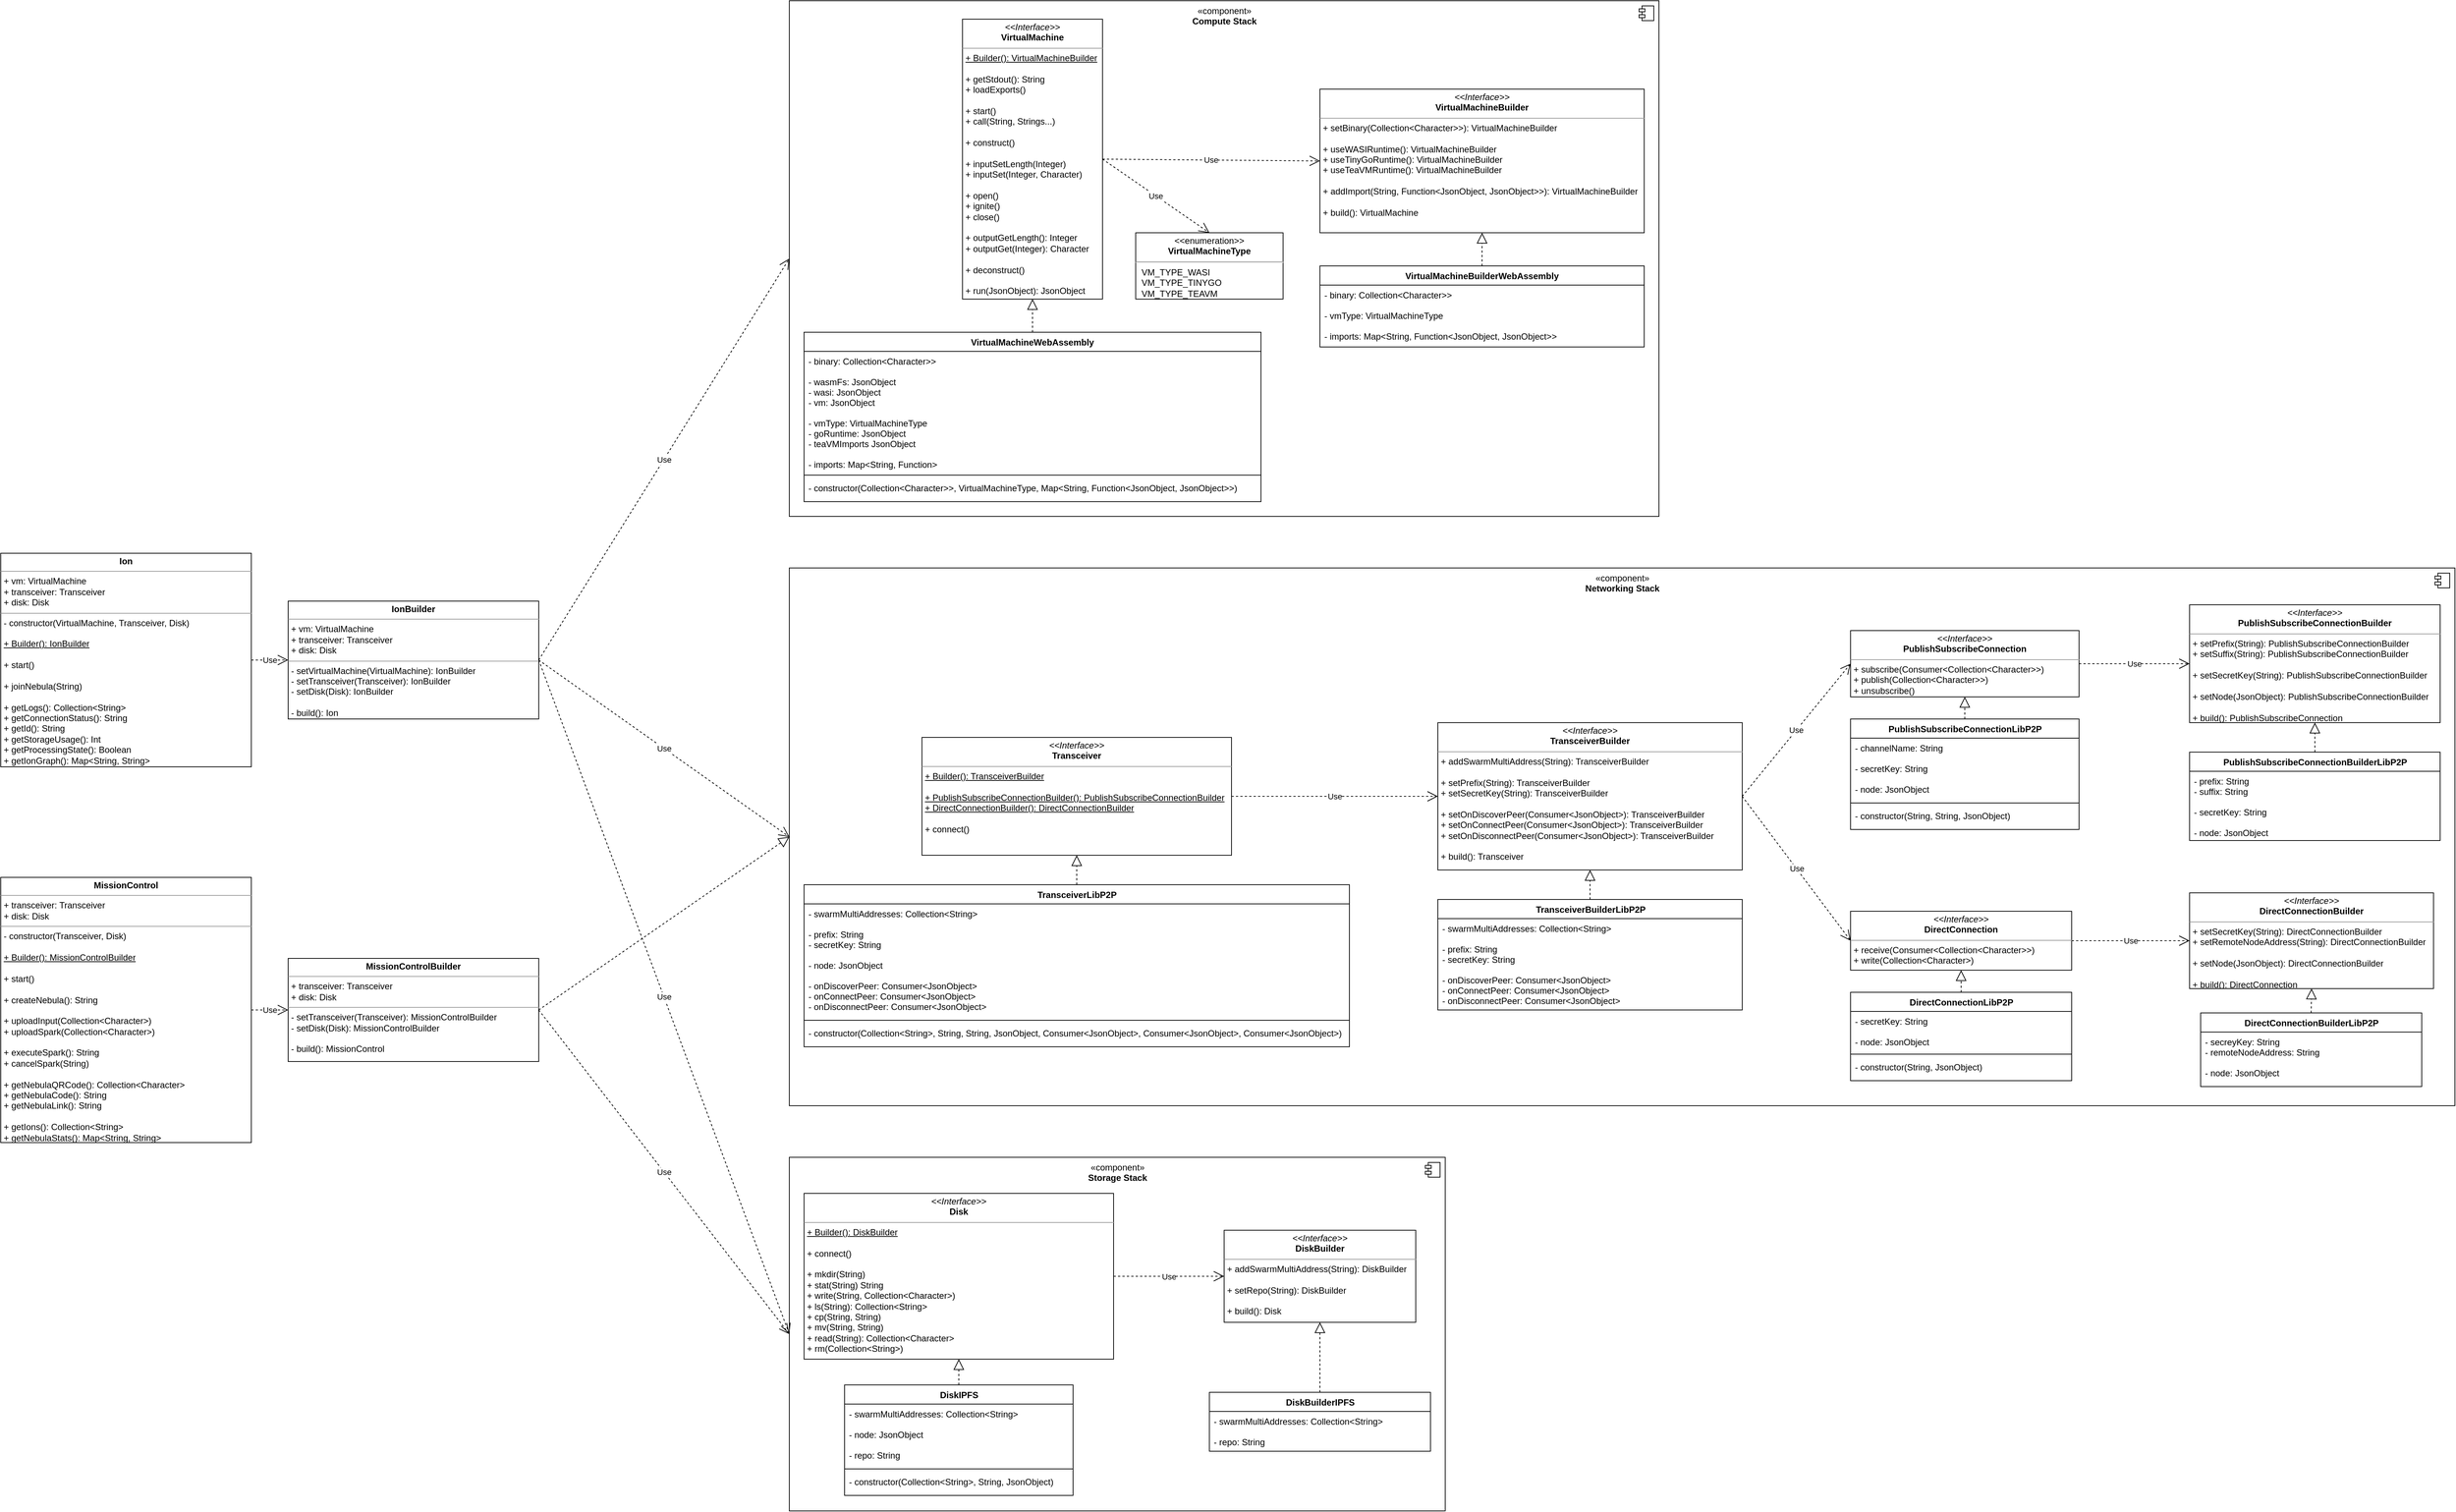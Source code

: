 <mxfile version="13.8.6" type="device"><diagram id="bxH1x16QM47CQoJwGR7G" name="Page-1"><mxGraphModel dx="7603" dy="4397" grid="1" gridSize="10" guides="1" tooltips="1" connect="1" arrows="1" fold="1" page="1" pageScale="1" pageWidth="850" pageHeight="1100" math="0" shadow="0"><root><mxCell id="0"/><mxCell id="1" parent="0"/><mxCell id="uxuMhsmiZuIc-8UbaORl-2" value="asdfasdfasdfasdfasdfasdfasdfasdfasdfasdf" style="rounded=0;whiteSpace=wrap;html=1;" parent="1" vertex="1"><mxGeometry x="-301" y="-560" width="120" height="60" as="geometry"/></mxCell><mxCell id="uxuMhsmiZuIc-8UbaORl-3" value="asdfasdf" style="rounded=0;whiteSpace=wrap;html=1;" parent="1" vertex="1"><mxGeometry x="-341" y="-750" width="120" height="60" as="geometry"/></mxCell><mxCell id="N4ybzDqDSbVhJDPgrWSB-1" value="«component»&lt;br&gt;&lt;b&gt;Storage Stack&lt;/b&gt;" style="html=1;dropTarget=0;verticalAlign=top;" parent="1" vertex="1"><mxGeometry x="-591" y="530" width="890" height="480" as="geometry"/></mxCell><mxCell id="N4ybzDqDSbVhJDPgrWSB-2" value="" style="shape=component;jettyWidth=8;jettyHeight=4;" parent="N4ybzDqDSbVhJDPgrWSB-1" vertex="1"><mxGeometry x="1" width="20" height="20" relative="1" as="geometry"><mxPoint x="-27" y="7" as="offset"/></mxGeometry></mxCell><mxCell id="N4ybzDqDSbVhJDPgrWSB-3" value="«component»&lt;br&gt;&lt;b&gt;Networking Stack&lt;/b&gt;" style="html=1;dropTarget=0;verticalAlign=top;" parent="1" vertex="1"><mxGeometry x="-591" y="-270" width="2260" height="730" as="geometry"/></mxCell><mxCell id="N4ybzDqDSbVhJDPgrWSB-4" value="" style="shape=component;jettyWidth=8;jettyHeight=4;" parent="N4ybzDqDSbVhJDPgrWSB-3" vertex="1"><mxGeometry x="1" width="20" height="20" relative="1" as="geometry"><mxPoint x="-27" y="7" as="offset"/></mxGeometry></mxCell><mxCell id="N4ybzDqDSbVhJDPgrWSB-5" value="&lt;p style=&quot;margin: 0px ; margin-top: 4px ; text-align: center&quot;&gt;&lt;i&gt;&amp;lt;&amp;lt;Interface&amp;gt;&amp;gt;&lt;/i&gt;&lt;br&gt;&lt;b&gt;DirectConnection&lt;/b&gt;&lt;/p&gt;&lt;hr size=&quot;1&quot;&gt;&lt;p style=&quot;margin: 0px ; margin-left: 4px&quot;&gt;+ receive(Consumer&amp;lt;Collection&amp;lt;Character&amp;gt;&amp;gt;)&lt;br&gt;&lt;/p&gt;&lt;p style=&quot;margin: 0px ; margin-left: 4px&quot;&gt;+ write(Collection&amp;lt;Character&amp;gt;)&lt;/p&gt;" style="verticalAlign=top;align=left;overflow=fill;fontSize=12;fontFamily=Helvetica;html=1;" parent="1" vertex="1"><mxGeometry x="849" y="196" width="300" height="80" as="geometry"/></mxCell><mxCell id="N4ybzDqDSbVhJDPgrWSB-6" value="" style="endArrow=block;dashed=1;endFill=0;endSize=12;html=1;entryX=0.5;entryY=1;entryDx=0;entryDy=0;exitX=0.5;exitY=0;exitDx=0;exitDy=0;" parent="1" source="N4ybzDqDSbVhJDPgrWSB-59" target="N4ybzDqDSbVhJDPgrWSB-5" edge="1"><mxGeometry width="160" relative="1" as="geometry"><mxPoint x="749" y="345" as="sourcePoint"/><mxPoint x="909" y="345" as="targetPoint"/></mxGeometry></mxCell><mxCell id="N4ybzDqDSbVhJDPgrWSB-7" value="&lt;p style=&quot;margin: 0px ; margin-top: 4px ; text-align: center&quot;&gt;&lt;i&gt;&amp;lt;&amp;lt;Interface&amp;gt;&amp;gt;&lt;/i&gt;&lt;br&gt;&lt;b&gt;DirectConnectionBuilder&lt;/b&gt;&lt;/p&gt;&lt;hr size=&quot;1&quot;&gt;&lt;p style=&quot;margin: 0px ; margin-left: 4px&quot;&gt;+ setSecretKey(String): DirectConnectionBuilder&lt;/p&gt;&lt;p style=&quot;margin: 0px 0px 0px 4px&quot;&gt;+ setRemoteNodeAddress(String): DirectConnectionBuilder&lt;/p&gt;&lt;p style=&quot;margin: 0px ; margin-left: 4px&quot;&gt;&lt;br&gt;&lt;/p&gt;&lt;p style=&quot;margin: 0px ; margin-left: 4px&quot;&gt;+ setNode(JsonObject): DirectConnectionBuilder&lt;/p&gt;&lt;p style=&quot;margin: 0px ; margin-left: 4px&quot;&gt;&lt;br&gt;&lt;/p&gt;&lt;p style=&quot;margin: 0px ; margin-left: 4px&quot;&gt;+ build(): DirectConnection&lt;/p&gt;" style="verticalAlign=top;align=left;overflow=fill;fontSize=12;fontFamily=Helvetica;html=1;" parent="1" vertex="1"><mxGeometry x="1309" y="171" width="331" height="130" as="geometry"/></mxCell><mxCell id="N4ybzDqDSbVhJDPgrWSB-8" value="" style="endArrow=block;dashed=1;endFill=0;endSize=12;html=1;entryX=0.5;entryY=1;entryDx=0;entryDy=0;exitX=0.5;exitY=0;exitDx=0;exitDy=0;" parent="1" source="N4ybzDqDSbVhJDPgrWSB-63" target="N4ybzDqDSbVhJDPgrWSB-7" edge="1"><mxGeometry width="160" relative="1" as="geometry"><mxPoint x="1059" y="345" as="sourcePoint"/><mxPoint x="1219" y="345" as="targetPoint"/></mxGeometry></mxCell><mxCell id="N4ybzDqDSbVhJDPgrWSB-9" value="&lt;p style=&quot;margin: 0px ; margin-top: 4px ; text-align: center&quot;&gt;&lt;i&gt;&amp;lt;&amp;lt;Interface&amp;gt;&amp;gt;&lt;/i&gt;&lt;br&gt;&lt;b&gt;PublishSubscribeConnection&lt;/b&gt;&lt;/p&gt;&lt;hr size=&quot;1&quot;&gt;&lt;p style=&quot;margin: 0px ; margin-left: 4px&quot;&gt;+ subscribe(Consumer&amp;lt;Collection&amp;lt;Character&amp;gt;&amp;gt;)&lt;/p&gt;&lt;p style=&quot;margin: 0px ; margin-left: 4px&quot;&gt;+ publish(Collection&amp;lt;Character&amp;gt;&amp;gt;)&lt;/p&gt;&lt;p style=&quot;margin: 0px ; margin-left: 4px&quot;&gt;+ unsubscribe()&lt;/p&gt;" style="verticalAlign=top;align=left;overflow=fill;fontSize=12;fontFamily=Helvetica;html=1;" parent="1" vertex="1"><mxGeometry x="849" y="-185" width="310" height="90" as="geometry"/></mxCell><mxCell id="N4ybzDqDSbVhJDPgrWSB-10" value="" style="endArrow=block;dashed=1;endFill=0;endSize=12;html=1;entryX=0.5;entryY=1;entryDx=0;entryDy=0;exitX=0.5;exitY=0;exitDx=0;exitDy=0;" parent="1" source="N4ybzDqDSbVhJDPgrWSB-55" target="N4ybzDqDSbVhJDPgrWSB-9" edge="1"><mxGeometry width="160" relative="1" as="geometry"><mxPoint x="829" y="155" as="sourcePoint"/><mxPoint x="989" y="155" as="targetPoint"/></mxGeometry></mxCell><mxCell id="N4ybzDqDSbVhJDPgrWSB-11" value="&lt;p style=&quot;margin: 0px ; margin-top: 4px ; text-align: center&quot;&gt;&lt;i&gt;&amp;lt;&amp;lt;Interface&amp;gt;&amp;gt;&lt;/i&gt;&lt;br&gt;&lt;b&gt;PublishSubscribeConnectionBuilder&lt;/b&gt;&lt;/p&gt;&lt;hr size=&quot;1&quot;&gt;&lt;p style=&quot;margin: 0px ; margin-left: 4px&quot;&gt;+ setPrefix(String): PublishSubscribeConnectionBuilder&lt;/p&gt;&lt;p style=&quot;margin: 0px ; margin-left: 4px&quot;&gt;+ setSuffix(String): PublishSubscribeConnectionBuilder&lt;/p&gt;&lt;p style=&quot;margin: 0px ; margin-left: 4px&quot;&gt;&lt;br&gt;&lt;/p&gt;&lt;p style=&quot;margin: 0px ; margin-left: 4px&quot;&gt;+ setSecretKey(String): PublishSubscribeConnectionBuilder&lt;/p&gt;&lt;p style=&quot;margin: 0px ; margin-left: 4px&quot;&gt;&lt;br&gt;&lt;/p&gt;&lt;p style=&quot;margin: 0px ; margin-left: 4px&quot;&gt;+ setNode(JsonObject): PublishSubscribeConnectionBuilder&lt;/p&gt;&lt;p style=&quot;margin: 0px ; margin-left: 4px&quot;&gt;&lt;br&gt;&lt;/p&gt;&lt;p style=&quot;margin: 0px ; margin-left: 4px&quot;&gt;+ build(): PublishSubscribeConnection&lt;/p&gt;" style="verticalAlign=top;align=left;overflow=fill;fontSize=12;fontFamily=Helvetica;html=1;" parent="1" vertex="1"><mxGeometry x="1309" y="-220" width="340" height="160" as="geometry"/></mxCell><mxCell id="N4ybzDqDSbVhJDPgrWSB-12" value="" style="endArrow=block;dashed=1;endFill=0;endSize=12;html=1;entryX=0.5;entryY=1;entryDx=0;entryDy=0;exitX=0.5;exitY=0;exitDx=0;exitDy=0;" parent="1" source="N4ybzDqDSbVhJDPgrWSB-53" target="N4ybzDqDSbVhJDPgrWSB-11" edge="1"><mxGeometry width="160" relative="1" as="geometry"><mxPoint x="1244" y="135" as="sourcePoint"/><mxPoint x="1404" y="135" as="targetPoint"/></mxGeometry></mxCell><mxCell id="N4ybzDqDSbVhJDPgrWSB-13" value="&lt;p style=&quot;margin: 0px ; margin-top: 4px ; text-align: center&quot;&gt;&lt;i&gt;&amp;lt;&amp;lt;Interface&amp;gt;&amp;gt;&lt;/i&gt;&lt;br&gt;&lt;b&gt;TransceiverBuilder&lt;/b&gt;&lt;/p&gt;&lt;hr size=&quot;1&quot;&gt;&lt;p style=&quot;margin: 0px ; margin-left: 4px&quot;&gt;+ addSwarmMultiAddress(String): TransceiverBuilder&lt;br style=&quot;padding: 0px ; margin: 0px&quot;&gt;&lt;br style=&quot;padding: 0px ; margin: 0px&quot;&gt;+ setPrefix(String): TransceiverBuilder&lt;br style=&quot;padding: 0px ; margin: 0px&quot;&gt;+ setSecretKey(String): TransceiverBuilder&lt;br style=&quot;padding: 0px ; margin: 0px&quot;&gt;&lt;br style=&quot;padding: 0px ; margin: 0px&quot;&gt;+ setOnDiscoverPeer(Consumer&amp;lt;JsonObject&amp;gt;): TransceiverBuilder&lt;br style=&quot;padding: 0px ; margin: 0px&quot;&gt;+ setOnConnectPeer(Consumer&amp;lt;JsonObject&amp;gt;): TransceiverBuilder&lt;br style=&quot;padding: 0px ; margin: 0px&quot;&gt;+ setOnDisconnectPeer(Consumer&amp;lt;JsonObject&amp;gt;): TransceiverBuilder&lt;br style=&quot;padding: 0px ; margin: 0px&quot;&gt;&lt;br style=&quot;padding: 0px ; margin: 0px&quot;&gt;+ build(): Transceiver&lt;br&gt;&lt;/p&gt;" style="verticalAlign=top;align=left;overflow=fill;fontSize=12;fontFamily=Helvetica;html=1;" parent="1" vertex="1"><mxGeometry x="289" y="-60" width="413" height="200" as="geometry"/></mxCell><mxCell id="N4ybzDqDSbVhJDPgrWSB-14" value="&lt;p style=&quot;margin: 0px ; margin-top: 4px ; text-align: center&quot;&gt;&lt;i&gt;&amp;lt;&amp;lt;Interface&amp;gt;&amp;gt;&lt;/i&gt;&lt;br&gt;&lt;b&gt;Transceiver&lt;/b&gt;&lt;/p&gt;&lt;hr size=&quot;1&quot;&gt;&lt;p style=&quot;margin: 0px ; margin-left: 4px&quot;&gt;&lt;u&gt;+ Builder(): TransceiverBuilder&lt;br&gt;&lt;br&gt;+ PublishSubscribeConnectionBuilder(): PublishSubscribeConnectionBuilder&lt;br&gt;&lt;/u&gt;&lt;u&gt;+ DirectConnectionBuilder(): DirectConnectionBuilder&lt;br&gt;&lt;/u&gt;&lt;br&gt;+ connect()&lt;br&gt;&lt;/p&gt;" style="verticalAlign=top;align=left;overflow=fill;fontSize=12;fontFamily=Helvetica;html=1;" parent="1" vertex="1"><mxGeometry x="-411" y="-40" width="420" height="160" as="geometry"/></mxCell><mxCell id="N4ybzDqDSbVhJDPgrWSB-15" value="&lt;p style=&quot;margin: 0px ; margin-top: 4px ; text-align: center&quot;&gt;&lt;i&gt;&amp;lt;&amp;lt;Interface&amp;gt;&amp;gt;&lt;/i&gt;&lt;br&gt;&lt;b&gt;Disk&lt;/b&gt;&lt;/p&gt;&lt;hr size=&quot;1&quot;&gt;&lt;p style=&quot;margin: 0px ; margin-left: 4px&quot;&gt;&lt;u&gt;+ Builder(): DiskBuilder&lt;/u&gt;&lt;u&gt;&lt;br&gt;&lt;/u&gt;&lt;br&gt;+ connect()&lt;br&gt;&lt;/p&gt;&lt;p style=&quot;margin: 0px ; margin-left: 4px&quot;&gt;&lt;br&gt;&lt;/p&gt;&lt;p style=&quot;margin: 0px ; margin-left: 4px&quot;&gt;+ mkdir(String)&lt;/p&gt;&lt;p style=&quot;margin: 0px ; margin-left: 4px&quot;&gt;+ stat(String) String&lt;/p&gt;&lt;p style=&quot;margin: 0px ; margin-left: 4px&quot;&gt;+ write(String, Collection&amp;lt;Character&amp;gt;)&lt;/p&gt;&lt;p style=&quot;margin: 0px ; margin-left: 4px&quot;&gt;+ ls(String): Collection&amp;lt;String&amp;gt;&lt;/p&gt;&lt;p style=&quot;margin: 0px ; margin-left: 4px&quot;&gt;+ cp(String, String)&lt;/p&gt;&lt;p style=&quot;margin: 0px ; margin-left: 4px&quot;&gt;+ mv(String, String)&lt;/p&gt;&lt;p style=&quot;margin: 0px ; margin-left: 4px&quot;&gt;+ read(String): Collection&amp;lt;Character&amp;gt;&lt;/p&gt;&lt;p style=&quot;margin: 0px ; margin-left: 4px&quot;&gt;+ rm(Collection&amp;lt;String&amp;gt;)&lt;/p&gt;" style="verticalAlign=top;align=left;overflow=fill;fontSize=12;fontFamily=Helvetica;html=1;" parent="1" vertex="1"><mxGeometry x="-571" y="579" width="420" height="225" as="geometry"/></mxCell><mxCell id="N4ybzDqDSbVhJDPgrWSB-16" value="" style="endArrow=block;dashed=1;endFill=0;endSize=12;html=1;entryX=0.5;entryY=1;entryDx=0;entryDy=0;exitX=0.5;exitY=0;exitDx=0;exitDy=0;" parent="1" source="N4ybzDqDSbVhJDPgrWSB-65" target="N4ybzDqDSbVhJDPgrWSB-15" edge="1"><mxGeometry width="160" relative="1" as="geometry"><mxPoint x="-66" y="959" as="sourcePoint"/><mxPoint x="94" y="959" as="targetPoint"/></mxGeometry></mxCell><mxCell id="N4ybzDqDSbVhJDPgrWSB-17" value="&lt;p style=&quot;margin: 0px ; margin-top: 4px ; text-align: center&quot;&gt;&lt;i&gt;&amp;lt;&amp;lt;Interface&amp;gt;&amp;gt;&lt;/i&gt;&lt;br&gt;&lt;b&gt;DiskBuilder&lt;/b&gt;&lt;/p&gt;&lt;hr size=&quot;1&quot;&gt;&lt;p style=&quot;margin: 0px ; margin-left: 4px&quot;&gt;+ addSwarmMultiAddress(String): DiskBuilder&lt;br style=&quot;padding: 0px ; margin: 0px&quot;&gt;&lt;/p&gt;&lt;p style=&quot;margin: 0px ; margin-left: 4px&quot;&gt;&lt;br&gt;&lt;/p&gt;&lt;p style=&quot;margin: 0px ; margin-left: 4px&quot;&gt;+ setRepo(String): DiskBuilder&lt;/p&gt;&lt;p style=&quot;margin: 0px ; margin-left: 4px&quot;&gt;&lt;br&gt;&lt;/p&gt;&lt;p style=&quot;margin: 0px ; margin-left: 4px&quot;&gt;+ build(): Disk&lt;/p&gt;" style="verticalAlign=top;align=left;overflow=fill;fontSize=12;fontFamily=Helvetica;html=1;" parent="1" vertex="1"><mxGeometry x="-1" y="629" width="260" height="125" as="geometry"/></mxCell><mxCell id="N4ybzDqDSbVhJDPgrWSB-18" value="" style="endArrow=block;dashed=1;endFill=0;endSize=12;html=1;entryX=0.5;entryY=1;entryDx=0;entryDy=0;exitX=0.5;exitY=0;exitDx=0;exitDy=0;" parent="1" source="N4ybzDqDSbVhJDPgrWSB-69" target="N4ybzDqDSbVhJDPgrWSB-17" edge="1"><mxGeometry width="160" relative="1" as="geometry"><mxPoint x="404" y="789" as="sourcePoint"/><mxPoint x="564" y="789" as="targetPoint"/></mxGeometry></mxCell><mxCell id="N4ybzDqDSbVhJDPgrWSB-19" value="&lt;p style=&quot;margin: 0px ; margin-top: 4px ; text-align: center&quot;&gt;&lt;b&gt;Ion&lt;/b&gt;&lt;/p&gt;&lt;hr size=&quot;1&quot;&gt;&lt;p style=&quot;margin: 0px ; margin-left: 4px&quot;&gt;+ vm: VirtualMachine&lt;/p&gt;&lt;p style=&quot;margin: 0px ; margin-left: 4px&quot;&gt;+ transceiver: Transceiver&lt;/p&gt;&lt;p style=&quot;margin: 0px ; margin-left: 4px&quot;&gt;+ disk: Disk&lt;/p&gt;&lt;hr size=&quot;1&quot;&gt;&lt;p style=&quot;margin: 0px ; margin-left: 4px&quot;&gt;- constructor(VirtualMachine, Transceiver, Disk)&lt;/p&gt;&lt;p style=&quot;margin: 0px ; margin-left: 4px&quot;&gt;&lt;br&gt;&lt;/p&gt;&lt;p style=&quot;margin: 0px ; margin-left: 4px&quot;&gt;&lt;u&gt;+ Builder(): IonBuilder&lt;br&gt;&lt;/u&gt;&lt;/p&gt;&lt;p style=&quot;margin: 0px ; margin-left: 4px&quot;&gt;&lt;br&gt;&lt;/p&gt;&lt;p style=&quot;margin: 0px 0px 0px 4px&quot;&gt;+ start()&lt;/p&gt;&lt;p style=&quot;margin: 0px 0px 0px 4px&quot;&gt;&lt;br&gt;&lt;/p&gt;&lt;p style=&quot;margin: 0px 0px 0px 4px&quot;&gt;+ joinNebula(String)&lt;/p&gt;&lt;p style=&quot;margin: 0px 0px 0px 4px&quot;&gt;&lt;br&gt;&lt;/p&gt;&lt;p style=&quot;margin: 0px 0px 0px 4px&quot;&gt;+ getLogs(): Collection&amp;lt;String&amp;gt;&lt;/p&gt;&lt;p style=&quot;margin: 0px 0px 0px 4px&quot;&gt;+ getConnectionStatus(): String&lt;/p&gt;&lt;p style=&quot;margin: 0px 0px 0px 4px&quot;&gt;+ getId(): String&lt;/p&gt;&lt;p style=&quot;margin: 0px 0px 0px 4px&quot;&gt;+ getStorageUsage(): Int&lt;/p&gt;&lt;p style=&quot;margin: 0px 0px 0px 4px&quot;&gt;+ getProcessingState(): Boolean&lt;/p&gt;&lt;p style=&quot;margin: 0px 0px 0px 4px&quot;&gt;+ getIonGraph(): Map&amp;lt;String, String&amp;gt;&lt;/p&gt;" style="verticalAlign=top;align=left;overflow=fill;fontSize=12;fontFamily=Helvetica;html=1;" parent="1" vertex="1"><mxGeometry x="-1661" y="-290" width="340" height="290" as="geometry"/></mxCell><mxCell id="N4ybzDqDSbVhJDPgrWSB-20" value="&lt;p style=&quot;margin: 0px ; margin-top: 4px ; text-align: center&quot;&gt;&lt;b&gt;IonBuilder&lt;/b&gt;&lt;br&gt;&lt;/p&gt;&lt;hr size=&quot;1&quot;&gt;&lt;p style=&quot;margin: 0px ; margin-left: 4px&quot;&gt;+ vm: VirtualMachine&lt;/p&gt;&lt;p style=&quot;margin: 0px ; margin-left: 4px&quot;&gt;+ transceiver: Transceiver&lt;/p&gt;&lt;p style=&quot;margin: 0px ; margin-left: 4px&quot;&gt;+ disk: Disk&lt;/p&gt;&lt;hr size=&quot;1&quot;&gt;&lt;p style=&quot;margin: 0px ; margin-left: 4px&quot;&gt;- setVirtualMachine(VirtualMachine): IonBuilder&lt;/p&gt;&lt;p style=&quot;margin: 0px ; margin-left: 4px&quot;&gt;- setTransceiver(Transceiver): IonBuilder&lt;/p&gt;&lt;p style=&quot;margin: 0px ; margin-left: 4px&quot;&gt;- setDisk(Disk): IonBuilder&lt;/p&gt;&lt;p style=&quot;margin: 0px ; margin-left: 4px&quot;&gt;&lt;br&gt;&lt;/p&gt;&lt;p style=&quot;margin: 0px ; margin-left: 4px&quot;&gt;- build(): Ion&lt;/p&gt;" style="verticalAlign=top;align=left;overflow=fill;fontSize=12;fontFamily=Helvetica;html=1;" parent="1" vertex="1"><mxGeometry x="-1271" y="-225" width="340" height="160" as="geometry"/></mxCell><mxCell id="N4ybzDqDSbVhJDPgrWSB-21" value="&lt;p style=&quot;margin: 0px ; margin-top: 4px ; text-align: center&quot;&gt;&lt;b&gt;MissionControl&lt;/b&gt;&lt;/p&gt;&lt;hr size=&quot;1&quot;&gt;&lt;p style=&quot;margin: 0px ; margin-left: 4px&quot;&gt;&lt;span&gt;+ transceiver: Transceiver&lt;/span&gt;&lt;br&gt;&lt;/p&gt;&lt;p style=&quot;margin: 0px ; margin-left: 4px&quot;&gt;+ disk: Disk&lt;/p&gt;&lt;hr size=&quot;1&quot;&gt;&lt;p style=&quot;margin: 0px ; margin-left: 4px&quot;&gt;- constructor(Transceiver, Disk)&lt;/p&gt;&lt;p style=&quot;margin: 0px ; margin-left: 4px&quot;&gt;&lt;br&gt;&lt;/p&gt;&lt;p style=&quot;margin: 0px ; margin-left: 4px&quot;&gt;&lt;u&gt;+ Builder(): MissionControlBuilder&lt;br&gt;&lt;/u&gt;&lt;/p&gt;&lt;p style=&quot;margin: 0px ; margin-left: 4px&quot;&gt;&lt;br&gt;&lt;/p&gt;&lt;p style=&quot;margin: 0px 0px 0px 4px&quot;&gt;+ start()&lt;/p&gt;&lt;p style=&quot;margin: 0px 0px 0px 4px&quot;&gt;&lt;br&gt;&lt;/p&gt;&lt;p style=&quot;margin: 0px 0px 0px 4px&quot;&gt;+ createNebula(): String&lt;/p&gt;&lt;p style=&quot;margin: 0px 0px 0px 4px&quot;&gt;&lt;br&gt;&lt;/p&gt;&lt;p style=&quot;margin: 0px 0px 0px 4px&quot;&gt;+ uploadInput(Collection&amp;lt;Character&amp;gt;)&lt;/p&gt;&lt;p style=&quot;margin: 0px 0px 0px 4px&quot;&gt;+ uploadSpark(Collection&amp;lt;Character&amp;gt;)&lt;/p&gt;&lt;p style=&quot;margin: 0px 0px 0px 4px&quot;&gt;&lt;br&gt;&lt;/p&gt;&lt;p style=&quot;margin: 0px 0px 0px 4px&quot;&gt;+ executeSpark(): String&lt;/p&gt;&lt;p style=&quot;margin: 0px 0px 0px 4px&quot;&gt;+ cancelSpark(String)&lt;/p&gt;&lt;p style=&quot;margin: 0px 0px 0px 4px&quot;&gt;&lt;br&gt;&lt;/p&gt;&lt;p style=&quot;margin: 0px 0px 0px 4px&quot;&gt;+ getNebulaQRCode(): Collection&amp;lt;Character&amp;gt;&lt;/p&gt;&lt;p style=&quot;margin: 0px 0px 0px 4px&quot;&gt;+ getNebulaCode(): String&lt;/p&gt;&lt;p style=&quot;margin: 0px 0px 0px 4px&quot;&gt;+ getNebulaLink(): String&lt;/p&gt;&lt;p style=&quot;margin: 0px 0px 0px 4px&quot;&gt;&lt;br&gt;&lt;/p&gt;&lt;p style=&quot;margin: 0px 0px 0px 4px&quot;&gt;+ getIons(): Collection&amp;lt;String&amp;gt;&lt;/p&gt;&lt;p style=&quot;margin: 0px 0px 0px 4px&quot;&gt;+ getNebulaStats(): Map&amp;lt;String, String&amp;gt;&lt;/p&gt;" style="verticalAlign=top;align=left;overflow=fill;fontSize=12;fontFamily=Helvetica;html=1;" parent="1" vertex="1"><mxGeometry x="-1661" y="150" width="340" height="360" as="geometry"/></mxCell><mxCell id="N4ybzDqDSbVhJDPgrWSB-22" value="&lt;p style=&quot;margin: 0px ; margin-top: 4px ; text-align: center&quot;&gt;&lt;b&gt;MissionControlBuilder&lt;/b&gt;&lt;br&gt;&lt;/p&gt;&lt;hr size=&quot;1&quot;&gt;&lt;p style=&quot;margin: 0px ; margin-left: 4px&quot;&gt;&lt;span&gt;+ transceiver: Transceiver&lt;/span&gt;&lt;br&gt;&lt;/p&gt;&lt;p style=&quot;margin: 0px ; margin-left: 4px&quot;&gt;+ disk: Disk&lt;/p&gt;&lt;hr size=&quot;1&quot;&gt;&lt;p style=&quot;margin: 0px ; margin-left: 4px&quot;&gt;&lt;span&gt;- setTransceiver(Transceiver): MissionControlBuilder&lt;/span&gt;&lt;br&gt;&lt;/p&gt;&lt;p style=&quot;margin: 0px ; margin-left: 4px&quot;&gt;- setDisk(Disk): MissionControlBuilder&lt;/p&gt;&lt;p style=&quot;margin: 0px ; margin-left: 4px&quot;&gt;&lt;br&gt;&lt;/p&gt;&lt;p style=&quot;margin: 0px ; margin-left: 4px&quot;&gt;- build(): MissionControl&lt;/p&gt;" style="verticalAlign=top;align=left;overflow=fill;fontSize=12;fontFamily=Helvetica;html=1;" parent="1" vertex="1"><mxGeometry x="-1271" y="260" width="340" height="140" as="geometry"/></mxCell><mxCell id="N4ybzDqDSbVhJDPgrWSB-23" value="" style="endArrow=block;dashed=1;endFill=0;endSize=12;html=1;entryX=0.5;entryY=1;entryDx=0;entryDy=0;exitX=0.5;exitY=0;exitDx=0;exitDy=0;" parent="1" source="N4ybzDqDSbVhJDPgrWSB-47" target="N4ybzDqDSbVhJDPgrWSB-14" edge="1"><mxGeometry width="160" relative="1" as="geometry"><mxPoint x="-951" y="280" as="sourcePoint"/><mxPoint x="-791" y="280" as="targetPoint"/></mxGeometry></mxCell><mxCell id="N4ybzDqDSbVhJDPgrWSB-24" value="" style="endArrow=block;dashed=1;endFill=0;endSize=12;html=1;entryX=0.5;entryY=1;entryDx=0;entryDy=0;exitX=0.5;exitY=0;exitDx=0;exitDy=0;" parent="1" source="N4ybzDqDSbVhJDPgrWSB-51" target="N4ybzDqDSbVhJDPgrWSB-13" edge="1"><mxGeometry width="160" relative="1" as="geometry"><mxPoint x="459" y="430" as="sourcePoint"/><mxPoint x="619" y="430" as="targetPoint"/></mxGeometry></mxCell><mxCell id="N4ybzDqDSbVhJDPgrWSB-25" value="Use" style="endArrow=open;endSize=12;dashed=1;html=1;entryX=0;entryY=0.5;entryDx=0;entryDy=0;exitX=1;exitY=0.5;exitDx=0;exitDy=0;" parent="1" source="N4ybzDqDSbVhJDPgrWSB-20" target="N4ybzDqDSbVhJDPgrWSB-38" edge="1"><mxGeometry width="160" relative="1" as="geometry"><mxPoint x="-791" y="-130" as="sourcePoint"/><mxPoint x="-681" y="-520" as="targetPoint"/></mxGeometry></mxCell><mxCell id="N4ybzDqDSbVhJDPgrWSB-26" value="Use" style="endArrow=open;endSize=12;dashed=1;html=1;entryX=0;entryY=0.5;entryDx=0;entryDy=0;exitX=1;exitY=0.5;exitDx=0;exitDy=0;" parent="1" source="N4ybzDqDSbVhJDPgrWSB-20" target="N4ybzDqDSbVhJDPgrWSB-3" edge="1"><mxGeometry width="160" relative="1" as="geometry"><mxPoint x="-781" y="-70" as="sourcePoint"/><mxPoint x="-551" y="80" as="targetPoint"/></mxGeometry></mxCell><mxCell id="N4ybzDqDSbVhJDPgrWSB-27" value="Use" style="endArrow=open;endSize=12;dashed=1;html=1;entryX=0;entryY=0.5;entryDx=0;entryDy=0;exitX=1;exitY=0.5;exitDx=0;exitDy=0;" parent="1" source="N4ybzDqDSbVhJDPgrWSB-20" target="N4ybzDqDSbVhJDPgrWSB-1" edge="1"><mxGeometry width="160" relative="1" as="geometry"><mxPoint x="-781" y="10" as="sourcePoint"/><mxPoint x="-701" y="120" as="targetPoint"/></mxGeometry></mxCell><mxCell id="N4ybzDqDSbVhJDPgrWSB-28" value="Use" style="endArrow=open;endSize=12;dashed=1;html=1;exitX=1;exitY=0.5;exitDx=0;exitDy=0;entryX=0;entryY=0.5;entryDx=0;entryDy=0;" parent="1" source="N4ybzDqDSbVhJDPgrWSB-22" target="N4ybzDqDSbVhJDPgrWSB-1" edge="1"><mxGeometry width="160" relative="1" as="geometry"><mxPoint x="-771" y="440" as="sourcePoint"/><mxPoint x="-501" y="790" as="targetPoint"/></mxGeometry></mxCell><mxCell id="N4ybzDqDSbVhJDPgrWSB-29" value="" style="endArrow=block;dashed=1;endFill=0;endSize=12;html=1;entryX=0;entryY=0.5;entryDx=0;entryDy=0;exitX=1;exitY=0.5;exitDx=0;exitDy=0;" parent="1" source="N4ybzDqDSbVhJDPgrWSB-22" target="N4ybzDqDSbVhJDPgrWSB-3" edge="1"><mxGeometry width="160" relative="1" as="geometry"><mxPoint x="-801" y="370" as="sourcePoint"/><mxPoint x="-391" y="120" as="targetPoint"/></mxGeometry></mxCell><mxCell id="N4ybzDqDSbVhJDPgrWSB-30" value="Use" style="endArrow=open;endSize=12;dashed=1;html=1;exitX=1;exitY=0.5;exitDx=0;exitDy=0;entryX=0;entryY=0.5;entryDx=0;entryDy=0;" parent="1" source="N4ybzDqDSbVhJDPgrWSB-15" target="N4ybzDqDSbVhJDPgrWSB-17" edge="1"><mxGeometry width="160" relative="1" as="geometry"><mxPoint x="-51" y="599" as="sourcePoint"/><mxPoint x="109" y="599" as="targetPoint"/></mxGeometry></mxCell><mxCell id="N4ybzDqDSbVhJDPgrWSB-31" value="Use" style="endArrow=open;endSize=12;dashed=1;html=1;entryX=0;entryY=0.5;entryDx=0;entryDy=0;exitX=1;exitY=0.5;exitDx=0;exitDy=0;" parent="1" source="N4ybzDqDSbVhJDPgrWSB-14" target="N4ybzDqDSbVhJDPgrWSB-13" edge="1"><mxGeometry width="160" relative="1" as="geometry"><mxPoint x="-61" y="-80" as="sourcePoint"/><mxPoint x="99" y="-80" as="targetPoint"/></mxGeometry></mxCell><mxCell id="N4ybzDqDSbVhJDPgrWSB-32" value="Use" style="endArrow=open;endSize=12;dashed=1;html=1;entryX=0;entryY=0.5;entryDx=0;entryDy=0;exitX=1;exitY=0.5;exitDx=0;exitDy=0;" parent="1" source="N4ybzDqDSbVhJDPgrWSB-13" target="N4ybzDqDSbVhJDPgrWSB-9" edge="1"><mxGeometry width="160" relative="1" as="geometry"><mxPoint x="389" y="-110" as="sourcePoint"/><mxPoint x="549" y="-110" as="targetPoint"/></mxGeometry></mxCell><mxCell id="N4ybzDqDSbVhJDPgrWSB-33" value="Use" style="endArrow=open;endSize=12;dashed=1;html=1;entryX=0;entryY=0.5;entryDx=0;entryDy=0;exitX=1;exitY=0.5;exitDx=0;exitDy=0;" parent="1" source="N4ybzDqDSbVhJDPgrWSB-13" target="N4ybzDqDSbVhJDPgrWSB-5" edge="1"><mxGeometry width="160" relative="1" as="geometry"><mxPoint x="459" y="-260" as="sourcePoint"/><mxPoint x="619" y="-260" as="targetPoint"/></mxGeometry></mxCell><mxCell id="N4ybzDqDSbVhJDPgrWSB-34" value="Use" style="endArrow=open;endSize=12;dashed=1;html=1;entryX=0;entryY=0.5;entryDx=0;entryDy=0;exitX=1;exitY=0.5;exitDx=0;exitDy=0;" parent="1" source="N4ybzDqDSbVhJDPgrWSB-9" target="N4ybzDqDSbVhJDPgrWSB-11" edge="1"><mxGeometry width="160" relative="1" as="geometry"><mxPoint x="969" y="-275" as="sourcePoint"/><mxPoint x="1129" y="-275" as="targetPoint"/></mxGeometry></mxCell><mxCell id="N4ybzDqDSbVhJDPgrWSB-35" value="Use" style="endArrow=open;endSize=12;dashed=1;html=1;exitX=1;exitY=0.5;exitDx=0;exitDy=0;entryX=0;entryY=0.5;entryDx=0;entryDy=0;" parent="1" source="N4ybzDqDSbVhJDPgrWSB-5" target="N4ybzDqDSbVhJDPgrWSB-7" edge="1"><mxGeometry width="160" relative="1" as="geometry"><mxPoint x="1189" y="485" as="sourcePoint"/><mxPoint x="1349" y="485" as="targetPoint"/></mxGeometry></mxCell><mxCell id="N4ybzDqDSbVhJDPgrWSB-36" value="Use" style="endArrow=open;endSize=12;dashed=1;html=1;entryX=0;entryY=0.5;entryDx=0;entryDy=0;exitX=1;exitY=0.5;exitDx=0;exitDy=0;" parent="1" source="N4ybzDqDSbVhJDPgrWSB-21" target="N4ybzDqDSbVhJDPgrWSB-22" edge="1"><mxGeometry width="160" relative="1" as="geometry"><mxPoint x="-1311" y="330" as="sourcePoint"/><mxPoint x="-1821" y="290" as="targetPoint"/></mxGeometry></mxCell><mxCell id="N4ybzDqDSbVhJDPgrWSB-37" value="Use" style="endArrow=open;endSize=12;dashed=1;html=1;exitX=1;exitY=0.5;exitDx=0;exitDy=0;entryX=0;entryY=0.5;entryDx=0;entryDy=0;" parent="1" source="N4ybzDqDSbVhJDPgrWSB-19" target="N4ybzDqDSbVhJDPgrWSB-20" edge="1"><mxGeometry width="160" relative="1" as="geometry"><mxPoint x="-1391" y="40" as="sourcePoint"/><mxPoint x="-1231" y="40" as="targetPoint"/></mxGeometry></mxCell><mxCell id="N4ybzDqDSbVhJDPgrWSB-38" value="«component»&lt;br&gt;&lt;b&gt;Compute Stack&lt;/b&gt;" style="html=1;dropTarget=0;verticalAlign=top;" parent="1" vertex="1"><mxGeometry x="-591" y="-1040" width="1180" height="700" as="geometry"/></mxCell><mxCell id="N4ybzDqDSbVhJDPgrWSB-39" value="" style="shape=component;jettyWidth=8;jettyHeight=4;" parent="N4ybzDqDSbVhJDPgrWSB-38" vertex="1"><mxGeometry x="1" width="20" height="20" relative="1" as="geometry"><mxPoint x="-27" y="7" as="offset"/></mxGeometry></mxCell><mxCell id="N4ybzDqDSbVhJDPgrWSB-40" value="&lt;p style=&quot;margin: 0px ; margin-top: 4px ; text-align: center&quot;&gt;&amp;lt;&amp;lt;enumeration&amp;gt;&amp;gt;&lt;br&gt;&lt;b&gt;VirtualMachineType&lt;/b&gt;&lt;/p&gt;&lt;hr&gt;&lt;p style=&quot;margin: 0px ; margin-left: 8px ; text-align: left&quot;&gt;VM_TYPE_WASI&lt;br&gt;&lt;/p&gt;&lt;p style=&quot;margin: 0px ; margin-left: 8px ; text-align: left&quot;&gt;VM_TYPE_TINYGO&lt;/p&gt;&lt;p style=&quot;margin: 0px ; margin-left: 8px ; text-align: left&quot;&gt;VM_TYPE_TEAVM&lt;/p&gt;" style="shape=rect;html=1;overflow=fill;whiteSpace=wrap;" parent="1" vertex="1"><mxGeometry x="-121" y="-725" width="200" height="90" as="geometry"/></mxCell><mxCell id="N4ybzDqDSbVhJDPgrWSB-41" value="&lt;p style=&quot;margin: 0px ; margin-top: 4px ; text-align: center&quot;&gt;&lt;i&gt;&amp;lt;&amp;lt;Interface&amp;gt;&amp;gt;&lt;/i&gt;&lt;br&gt;&lt;b&gt;VirtualMachineBuilder&lt;/b&gt;&lt;br&gt;&lt;/p&gt;&lt;hr size=&quot;1&quot;&gt;&lt;p style=&quot;margin: 0px ; margin-left: 4px&quot;&gt;&lt;span&gt;+ setBinary(Collection&amp;lt;Character&amp;gt;&amp;gt;): VirtualMachineBuilder&lt;/span&gt;&lt;br&gt;&lt;/p&gt;&lt;p style=&quot;margin: 0px ; margin-left: 4px&quot;&gt;&lt;br&gt;&lt;/p&gt;&lt;p style=&quot;margin: 0px ; margin-left: 4px&quot;&gt;+ useWASIRuntime(): VirtualMachineBuilder&lt;/p&gt;&lt;p style=&quot;margin: 0px ; margin-left: 4px&quot;&gt;+ useTinyGoRuntime(): VirtualMachineBuilder&lt;/p&gt;&lt;p style=&quot;margin: 0px ; margin-left: 4px&quot;&gt;+ useTeaVMRuntime(): VirtualMachineBuilder&lt;/p&gt;&lt;p style=&quot;margin: 0px ; margin-left: 4px&quot;&gt;&lt;br&gt;&lt;/p&gt;&lt;p style=&quot;margin: 0px ; margin-left: 4px&quot;&gt;+ addImport(String, Function&amp;lt;JsonObject, JsonObject&amp;gt;&amp;gt;): VirtualMachineBuilder&lt;/p&gt;&lt;p style=&quot;margin: 0px ; margin-left: 4px&quot;&gt;&lt;br&gt;&lt;/p&gt;&lt;p style=&quot;margin: 0px ; margin-left: 4px&quot;&gt;+ build(): VirtualMachine&lt;/p&gt;" style="verticalAlign=top;align=left;overflow=fill;fontSize=12;fontFamily=Helvetica;html=1;" parent="1" vertex="1"><mxGeometry x="129" y="-920" width="440" height="195" as="geometry"/></mxCell><mxCell id="N4ybzDqDSbVhJDPgrWSB-42" value="&lt;p style=&quot;margin: 0px ; margin-top: 4px ; text-align: center&quot;&gt;&lt;i&gt;&amp;lt;&amp;lt;Interface&amp;gt;&amp;gt;&lt;/i&gt;&lt;br&gt;&lt;span style=&quot;font-weight: 700&quot;&gt;VirtualMachine&lt;/span&gt;&lt;br&gt;&lt;/p&gt;&lt;hr size=&quot;1&quot;&gt;&lt;p style=&quot;margin: 0px ; margin-left: 4px&quot;&gt;&lt;u&gt;+ Builder(): VirtualMachineBuilder&lt;br&gt;&lt;/u&gt;&lt;br&gt;+ getStdout(): String&lt;br&gt;+ loadExports()&lt;br&gt;&lt;br&gt;+ start()&lt;br&gt;+ call(String, Strings...)&lt;br&gt;&lt;br&gt;+ construct()&lt;br&gt;&lt;br&gt;+ inputSetLength(Integer)&lt;br&gt;+ inputSet(Integer, Character)&lt;br&gt;&lt;br&gt;+ open()&lt;br&gt;+ ignite()&lt;br&gt;+ close()&lt;br&gt;&lt;br&gt;+ outputGetLength(): Integer&lt;br&gt;+ outputGet(Integer): Character&lt;br&gt;&lt;br&gt;+ deconstruct()&lt;br&gt;&lt;br&gt;+ run(JsonObject): JsonObject&lt;br&gt;&lt;/p&gt;" style="verticalAlign=top;align=left;overflow=fill;fontSize=12;fontFamily=Helvetica;html=1;" parent="1" vertex="1"><mxGeometry x="-356" y="-1015" width="190" height="380" as="geometry"/></mxCell><mxCell id="N4ybzDqDSbVhJDPgrWSB-43" value="" style="endArrow=block;dashed=1;endFill=0;endSize=12;html=1;entryX=0.5;entryY=1;entryDx=0;entryDy=0;exitX=0.5;exitY=0;exitDx=0;exitDy=0;" parent="1" source="N4ybzDqDSbVhJDPgrWSB-71" target="N4ybzDqDSbVhJDPgrWSB-42" edge="1"><mxGeometry width="160" relative="1" as="geometry"><mxPoint x="-751" y="-450" as="sourcePoint"/><mxPoint x="-591" y="-450" as="targetPoint"/></mxGeometry></mxCell><mxCell id="N4ybzDqDSbVhJDPgrWSB-44" value="" style="endArrow=block;dashed=1;endFill=0;endSize=12;html=1;entryX=0.5;entryY=1;entryDx=0;entryDy=0;exitX=0.5;exitY=0;exitDx=0;exitDy=0;" parent="1" source="N4ybzDqDSbVhJDPgrWSB-75" target="N4ybzDqDSbVhJDPgrWSB-41" edge="1"><mxGeometry width="160" relative="1" as="geometry"><mxPoint x="189" y="-445" as="sourcePoint"/><mxPoint x="349" y="-445" as="targetPoint"/></mxGeometry></mxCell><mxCell id="N4ybzDqDSbVhJDPgrWSB-45" value="Use" style="endArrow=open;endSize=12;dashed=1;html=1;entryX=0.5;entryY=0;entryDx=0;entryDy=0;exitX=1;exitY=0.5;exitDx=0;exitDy=0;" parent="1" source="N4ybzDqDSbVhJDPgrWSB-42" target="N4ybzDqDSbVhJDPgrWSB-40" edge="1"><mxGeometry width="160" relative="1" as="geometry"><mxPoint x="-1" y="-1060" as="sourcePoint"/><mxPoint x="159" y="-1060" as="targetPoint"/></mxGeometry></mxCell><mxCell id="N4ybzDqDSbVhJDPgrWSB-46" value="Use" style="endArrow=open;endSize=12;dashed=1;html=1;exitX=1;exitY=0.5;exitDx=0;exitDy=0;entryX=0;entryY=0.5;entryDx=0;entryDy=0;" parent="1" source="N4ybzDqDSbVhJDPgrWSB-42" target="N4ybzDqDSbVhJDPgrWSB-41" edge="1"><mxGeometry width="160" relative="1" as="geometry"><mxPoint x="109" y="-990" as="sourcePoint"/><mxPoint x="269" y="-990" as="targetPoint"/></mxGeometry></mxCell><mxCell id="N4ybzDqDSbVhJDPgrWSB-47" value="TransceiverLibP2P" style="swimlane;fontStyle=1;align=center;verticalAlign=top;childLayout=stackLayout;horizontal=1;startSize=26;horizontalStack=0;resizeParent=1;resizeParentMax=0;resizeLast=0;collapsible=1;marginBottom=0;html=1;" parent="1" vertex="1"><mxGeometry x="-571" y="160" width="740" height="220" as="geometry"/></mxCell><mxCell id="N4ybzDqDSbVhJDPgrWSB-48" value="- swarmMultiAddresses: Collection&lt;String&gt;&#10;&#10;- prefix: String&#10;- secretKey: String&#10;&#10;- node: JsonObject&#10;&#10;- onDiscoverPeer: Consumer&lt;JsonObject&gt;&#10;- onConnectPeer: Consumer&lt;JsonObject&gt;&#10;- onDisconnectPeer: Consumer&lt;JsonObject&gt;" style="text;strokeColor=none;fillColor=none;align=left;verticalAlign=top;spacingLeft=4;spacingRight=4;overflow=hidden;rotatable=0;points=[[0,0.5],[1,0.5]];portConstraint=eastwest;" parent="N4ybzDqDSbVhJDPgrWSB-47" vertex="1"><mxGeometry y="26" width="740" height="154" as="geometry"/></mxCell><mxCell id="N4ybzDqDSbVhJDPgrWSB-49" value="" style="line;strokeWidth=1;fillColor=none;align=left;verticalAlign=middle;spacingTop=-1;spacingLeft=3;spacingRight=3;rotatable=0;labelPosition=right;points=[];portConstraint=eastwest;" parent="N4ybzDqDSbVhJDPgrWSB-47" vertex="1"><mxGeometry y="180" width="740" height="8" as="geometry"/></mxCell><mxCell id="N4ybzDqDSbVhJDPgrWSB-50" value="- constructor(Collection&amp;lt;String&amp;gt;, String, String, JsonObject, Consumer&amp;lt;JsonObject&amp;gt;, Consumer&amp;lt;JsonObject&amp;gt;, Consumer&amp;lt;JsonObject&amp;gt;)" style="text;strokeColor=none;fillColor=none;align=left;verticalAlign=top;spacingLeft=4;spacingRight=4;overflow=hidden;rotatable=0;points=[[0,0.5],[1,0.5]];portConstraint=eastwest;html=1;" parent="N4ybzDqDSbVhJDPgrWSB-47" vertex="1"><mxGeometry y="188" width="740" height="32" as="geometry"/></mxCell><mxCell id="N4ybzDqDSbVhJDPgrWSB-51" value="TransceiverBuilderLibP2P" style="swimlane;fontStyle=1;align=center;verticalAlign=top;childLayout=stackLayout;horizontal=1;startSize=26;horizontalStack=0;resizeParent=1;resizeParentMax=0;resizeLast=0;collapsible=1;marginBottom=0;html=1;" parent="1" vertex="1"><mxGeometry x="289" y="180" width="413" height="150" as="geometry"><mxRectangle x="40" y="1250" width="140" height="26" as="alternateBounds"/></mxGeometry></mxCell><mxCell id="N4ybzDqDSbVhJDPgrWSB-52" value="- swarmMultiAddresses: Collection&lt;String&gt;&#10;&#10;- prefix: String&#10;- secretKey: String&#10;&#10;- onDiscoverPeer: Consumer&lt;JsonObject&gt;&#10;- onConnectPeer: Consumer&lt;JsonObject&gt;&#10;- onDisconnectPeer: Consumer&lt;JsonObject&gt;" style="text;strokeColor=none;fillColor=none;align=left;verticalAlign=top;spacingLeft=4;spacingRight=4;overflow=hidden;rotatable=0;points=[[0,0.5],[1,0.5]];portConstraint=eastwest;" parent="N4ybzDqDSbVhJDPgrWSB-51" vertex="1"><mxGeometry y="26" width="413" height="124" as="geometry"/></mxCell><mxCell id="N4ybzDqDSbVhJDPgrWSB-53" value="PublishSubscribeConnectionBuilderLibP2P" style="swimlane;fontStyle=1;align=center;verticalAlign=top;childLayout=stackLayout;horizontal=1;startSize=26;horizontalStack=0;resizeParent=1;resizeParentMax=0;resizeLast=0;collapsible=1;marginBottom=0;html=1;" parent="1" vertex="1"><mxGeometry x="1309" y="-20" width="340" height="120" as="geometry"/></mxCell><mxCell id="N4ybzDqDSbVhJDPgrWSB-54" value="- prefix: String&#10;- suffix: String&#10;&#10;- secretKey: String&#10;&#10;- node: JsonObject" style="text;strokeColor=none;fillColor=none;align=left;verticalAlign=top;spacingLeft=4;spacingRight=4;overflow=hidden;rotatable=0;points=[[0,0.5],[1,0.5]];portConstraint=eastwest;" parent="N4ybzDqDSbVhJDPgrWSB-53" vertex="1"><mxGeometry y="26" width="340" height="94" as="geometry"/></mxCell><mxCell id="N4ybzDqDSbVhJDPgrWSB-55" value="PublishSubscribeConnectionLibP2P" style="swimlane;fontStyle=1;align=center;verticalAlign=top;childLayout=stackLayout;horizontal=1;startSize=26;horizontalStack=0;resizeParent=1;resizeParentMax=0;resizeLast=0;collapsible=1;marginBottom=0;html=1;" parent="1" vertex="1"><mxGeometry x="849" y="-65" width="310" height="150" as="geometry"/></mxCell><mxCell id="N4ybzDqDSbVhJDPgrWSB-56" value="- channelName: String&#10;&#10;- secretKey: String&#10;&#10;- node: JsonObject" style="text;strokeColor=none;fillColor=none;align=left;verticalAlign=top;spacingLeft=4;spacingRight=4;overflow=hidden;rotatable=0;points=[[0,0.5],[1,0.5]];portConstraint=eastwest;" parent="N4ybzDqDSbVhJDPgrWSB-55" vertex="1"><mxGeometry y="26" width="310" height="84" as="geometry"/></mxCell><mxCell id="N4ybzDqDSbVhJDPgrWSB-57" value="" style="line;strokeWidth=1;fillColor=none;align=left;verticalAlign=middle;spacingTop=-1;spacingLeft=3;spacingRight=3;rotatable=0;labelPosition=right;points=[];portConstraint=eastwest;" parent="N4ybzDqDSbVhJDPgrWSB-55" vertex="1"><mxGeometry y="110" width="310" height="8" as="geometry"/></mxCell><mxCell id="N4ybzDqDSbVhJDPgrWSB-58" value="- constructor(String, String, JsonObject)" style="text;strokeColor=none;fillColor=none;align=left;verticalAlign=top;spacingLeft=4;spacingRight=4;overflow=hidden;rotatable=0;points=[[0,0.5],[1,0.5]];portConstraint=eastwest;" parent="N4ybzDqDSbVhJDPgrWSB-55" vertex="1"><mxGeometry y="118" width="310" height="32" as="geometry"/></mxCell><mxCell id="N4ybzDqDSbVhJDPgrWSB-59" value="DirectConnectionLibP2P" style="swimlane;fontStyle=1;align=center;verticalAlign=top;childLayout=stackLayout;horizontal=1;startSize=26;horizontalStack=0;resizeParent=1;resizeParentMax=0;resizeLast=0;collapsible=1;marginBottom=0;html=1;" parent="1" vertex="1"><mxGeometry x="849" y="306" width="300" height="120" as="geometry"/></mxCell><mxCell id="N4ybzDqDSbVhJDPgrWSB-60" value="- secretKey: String&#10;&#10;- node: JsonObject" style="text;strokeColor=none;fillColor=none;align=left;verticalAlign=top;spacingLeft=4;spacingRight=4;overflow=hidden;rotatable=0;points=[[0,0.5],[1,0.5]];portConstraint=eastwest;" parent="N4ybzDqDSbVhJDPgrWSB-59" vertex="1"><mxGeometry y="26" width="300" height="54" as="geometry"/></mxCell><mxCell id="N4ybzDqDSbVhJDPgrWSB-61" value="" style="line;strokeWidth=1;fillColor=none;align=left;verticalAlign=middle;spacingTop=-1;spacingLeft=3;spacingRight=3;rotatable=0;labelPosition=right;points=[];portConstraint=eastwest;" parent="N4ybzDqDSbVhJDPgrWSB-59" vertex="1"><mxGeometry y="80" width="300" height="8" as="geometry"/></mxCell><mxCell id="N4ybzDqDSbVhJDPgrWSB-62" value="- constructor(String, JsonObject)" style="text;strokeColor=none;fillColor=none;align=left;verticalAlign=top;spacingLeft=4;spacingRight=4;overflow=hidden;rotatable=0;points=[[0,0.5],[1,0.5]];portConstraint=eastwest;" parent="N4ybzDqDSbVhJDPgrWSB-59" vertex="1"><mxGeometry y="88" width="300" height="32" as="geometry"/></mxCell><mxCell id="N4ybzDqDSbVhJDPgrWSB-63" value="DirectConnectionBuilderLibP2P" style="swimlane;fontStyle=1;align=center;verticalAlign=top;childLayout=stackLayout;horizontal=1;startSize=26;horizontalStack=0;resizeParent=1;resizeParentMax=0;resizeLast=0;collapsible=1;marginBottom=0;html=1;" parent="1" vertex="1"><mxGeometry x="1324" y="334" width="300" height="100" as="geometry"/></mxCell><mxCell id="N4ybzDqDSbVhJDPgrWSB-64" value="- secreyKey: String&#10;- remoteNodeAddress: String&#10;&#10;- node: JsonObject" style="text;strokeColor=none;fillColor=none;align=left;verticalAlign=top;spacingLeft=4;spacingRight=4;overflow=hidden;rotatable=0;points=[[0,0.5],[1,0.5]];portConstraint=eastwest;" parent="N4ybzDqDSbVhJDPgrWSB-63" vertex="1"><mxGeometry y="26" width="300" height="74" as="geometry"/></mxCell><mxCell id="N4ybzDqDSbVhJDPgrWSB-65" value="DiskIPFS" style="swimlane;fontStyle=1;align=center;verticalAlign=top;childLayout=stackLayout;horizontal=1;startSize=26;horizontalStack=0;resizeParent=1;resizeParentMax=0;resizeLast=0;collapsible=1;marginBottom=0;html=1;" parent="1" vertex="1"><mxGeometry x="-516" y="839" width="310" height="150" as="geometry"/></mxCell><mxCell id="N4ybzDqDSbVhJDPgrWSB-66" value="- swarmMultiAddresses: Collection&lt;String&gt;&#10;&#10;- node: JsonObject&#10;&#10;- repo: String" style="text;strokeColor=none;fillColor=none;align=left;verticalAlign=top;spacingLeft=4;spacingRight=4;overflow=hidden;rotatable=0;points=[[0,0.5],[1,0.5]];portConstraint=eastwest;" parent="N4ybzDqDSbVhJDPgrWSB-65" vertex="1"><mxGeometry y="26" width="310" height="84" as="geometry"/></mxCell><mxCell id="N4ybzDqDSbVhJDPgrWSB-67" value="" style="line;strokeWidth=1;fillColor=none;align=left;verticalAlign=middle;spacingTop=-1;spacingLeft=3;spacingRight=3;rotatable=0;labelPosition=right;points=[];portConstraint=eastwest;" parent="N4ybzDqDSbVhJDPgrWSB-65" vertex="1"><mxGeometry y="110" width="310" height="8" as="geometry"/></mxCell><mxCell id="N4ybzDqDSbVhJDPgrWSB-68" value="- constructor(Collection&lt;String&gt;, String, JsonObject)" style="text;strokeColor=none;fillColor=none;align=left;verticalAlign=top;spacingLeft=4;spacingRight=4;overflow=hidden;rotatable=0;points=[[0,0.5],[1,0.5]];portConstraint=eastwest;" parent="N4ybzDqDSbVhJDPgrWSB-65" vertex="1"><mxGeometry y="118" width="310" height="32" as="geometry"/></mxCell><mxCell id="N4ybzDqDSbVhJDPgrWSB-69" value="DiskBuilderIPFS" style="swimlane;fontStyle=1;align=center;verticalAlign=top;childLayout=stackLayout;horizontal=1;startSize=26;horizontalStack=0;resizeParent=1;resizeParentMax=0;resizeLast=0;collapsible=1;marginBottom=0;html=1;" parent="1" vertex="1"><mxGeometry x="-21" y="849" width="300" height="80" as="geometry"/></mxCell><mxCell id="N4ybzDqDSbVhJDPgrWSB-70" value="- swarmMultiAddresses: Collection&lt;String&gt;&#10;&#10;- repo: String" style="text;strokeColor=none;fillColor=none;align=left;verticalAlign=top;spacingLeft=4;spacingRight=4;overflow=hidden;rotatable=0;points=[[0,0.5],[1,0.5]];portConstraint=eastwest;" parent="N4ybzDqDSbVhJDPgrWSB-69" vertex="1"><mxGeometry y="26" width="300" height="54" as="geometry"/></mxCell><mxCell id="N4ybzDqDSbVhJDPgrWSB-71" value="VirtualMachineWebAssembly" style="swimlane;fontStyle=1;align=center;verticalAlign=top;childLayout=stackLayout;horizontal=1;startSize=26;horizontalStack=0;resizeParent=1;resizeParentMax=0;resizeLast=0;collapsible=1;marginBottom=0;" parent="1" vertex="1"><mxGeometry x="-571" y="-590" width="620" height="230" as="geometry"/></mxCell><mxCell id="N4ybzDqDSbVhJDPgrWSB-72" value="- binary: Collection&lt;Character&gt;&gt;&#10;&#10;- wasmFs: JsonObject&#10;- wasi: JsonObject&#10;- vm: JsonObject&#10;&#10;- vmType: VirtualMachineType&#10;- goRuntime: JsonObject&#10;- teaVMImports JsonObject&#10;&#10;- imports: Map&lt;String, Function&gt;" style="text;strokeColor=none;fillColor=none;align=left;verticalAlign=top;spacingLeft=4;spacingRight=4;overflow=hidden;rotatable=0;points=[[0,0.5],[1,0.5]];portConstraint=eastwest;" parent="N4ybzDqDSbVhJDPgrWSB-71" vertex="1"><mxGeometry y="26" width="620" height="164" as="geometry"/></mxCell><mxCell id="N4ybzDqDSbVhJDPgrWSB-73" value="" style="line;strokeWidth=1;fillColor=none;align=left;verticalAlign=middle;spacingTop=-1;spacingLeft=3;spacingRight=3;rotatable=0;labelPosition=right;points=[];portConstraint=eastwest;" parent="N4ybzDqDSbVhJDPgrWSB-71" vertex="1"><mxGeometry y="190" width="620" height="8" as="geometry"/></mxCell><mxCell id="N4ybzDqDSbVhJDPgrWSB-74" value="- constructor(Collection&amp;lt;Character&amp;gt;&amp;gt;, VirtualMachineType, Map&amp;lt;String, Function&amp;lt;JsonObject, JsonObject&amp;gt;&amp;gt;)" style="text;strokeColor=none;fillColor=none;align=left;verticalAlign=top;spacingLeft=4;spacingRight=4;overflow=hidden;rotatable=0;points=[[0,0.5],[1,0.5]];portConstraint=eastwest;html=1;" parent="N4ybzDqDSbVhJDPgrWSB-71" vertex="1"><mxGeometry y="198" width="620" height="32" as="geometry"/></mxCell><mxCell id="N4ybzDqDSbVhJDPgrWSB-75" value="VirtualMachineBuilderWebAssembly" style="swimlane;fontStyle=1;align=center;verticalAlign=top;childLayout=stackLayout;horizontal=1;startSize=26;horizontalStack=0;resizeParent=1;resizeParentMax=0;resizeLast=0;collapsible=1;marginBottom=0;" parent="1" vertex="1"><mxGeometry x="129" y="-680" width="440" height="110" as="geometry"/></mxCell><mxCell id="N4ybzDqDSbVhJDPgrWSB-76" value="- binary: Collection&lt;Character&gt;&gt;&#10;&#10;- vmType: VirtualMachineType&#10;&#10;- imports: Map&lt;String, Function&lt;JsonObject, JsonObject&gt;&gt;" style="text;strokeColor=none;fillColor=none;align=left;verticalAlign=top;spacingLeft=4;spacingRight=4;overflow=hidden;rotatable=0;points=[[0,0.5],[1,0.5]];portConstraint=eastwest;" parent="N4ybzDqDSbVhJDPgrWSB-75" vertex="1"><mxGeometry y="26" width="440" height="84" as="geometry"/></mxCell></root></mxGraphModel></diagram></mxfile>